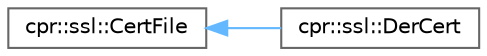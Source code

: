 digraph "Graphical Class Hierarchy"
{
 // INTERACTIVE_SVG=YES
 // LATEX_PDF_SIZE
  bgcolor="transparent";
  edge [fontname=Helvetica,fontsize=10,labelfontname=Helvetica,labelfontsize=10];
  node [fontname=Helvetica,fontsize=10,shape=box,height=0.2,width=0.4];
  rankdir="LR";
  Node0 [id="Node000000",label="cpr::ssl::CertFile",height=0.2,width=0.4,color="grey40", fillcolor="white", style="filled",URL="$a00833.html",tooltip=" "];
  Node0 -> Node1 [id="edge7_Node000000_Node000001",dir="back",color="steelblue1",style="solid",tooltip=" "];
  Node1 [id="Node000001",label="cpr::ssl::DerCert",height=0.2,width=0.4,color="grey40", fillcolor="white", style="filled",URL="$a00837.html",tooltip=" "];
}
